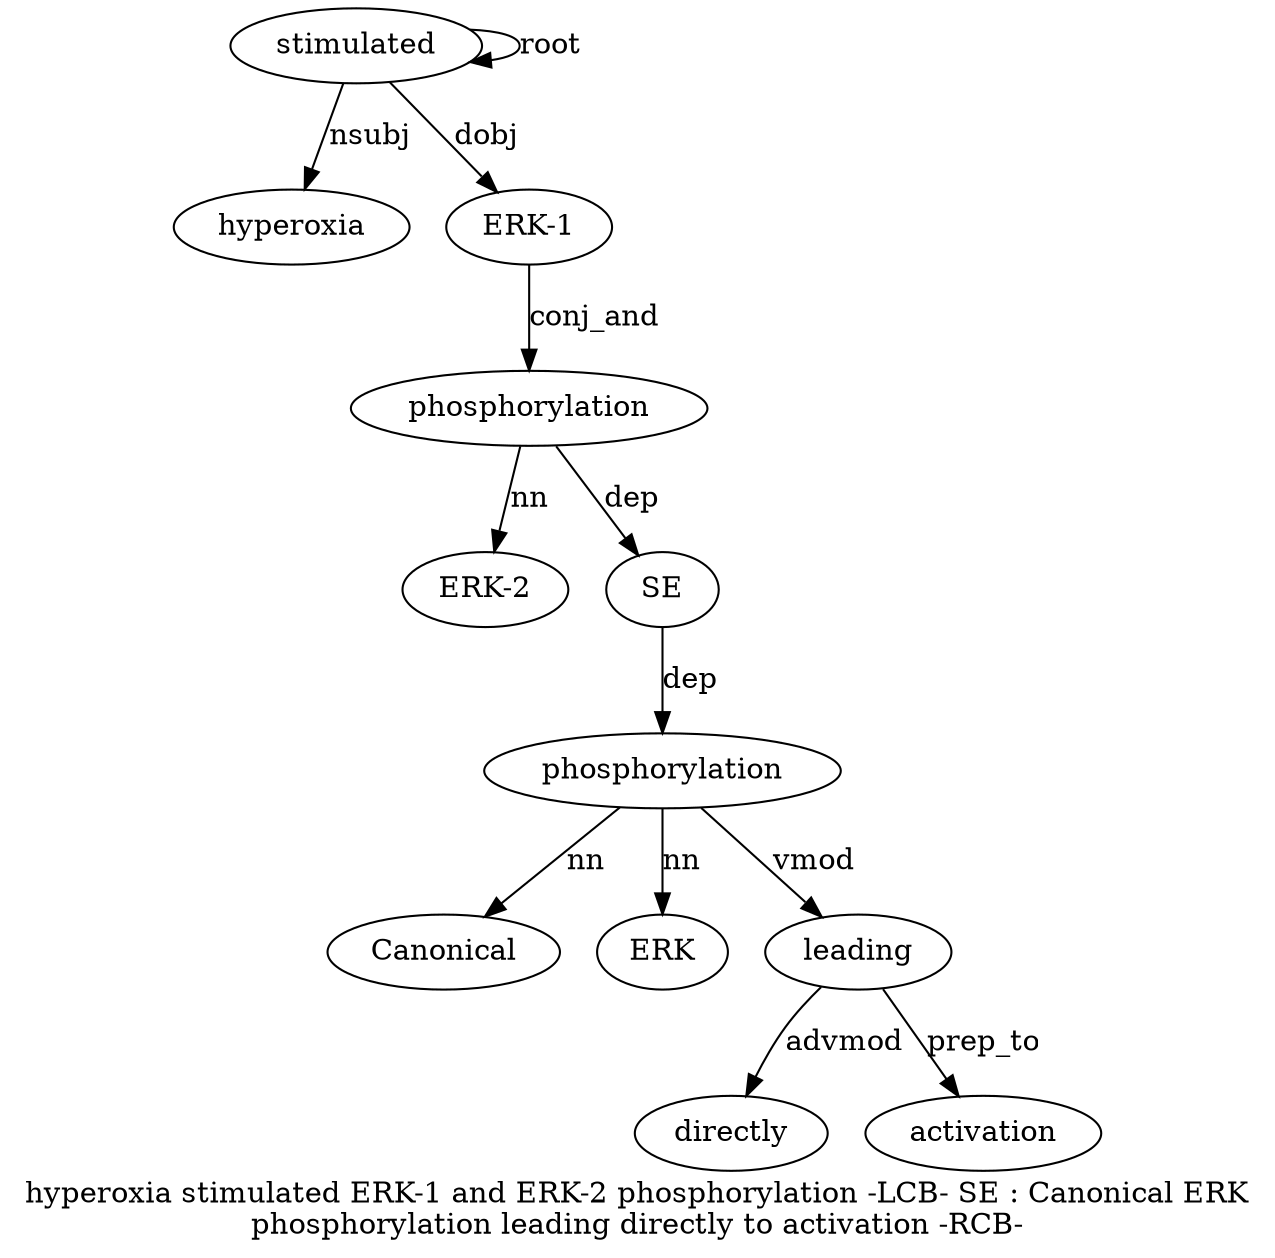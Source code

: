 digraph "hyperoxia stimulated ERK-1 and ERK-2 phosphorylation -LCB- SE : Canonical ERK phosphorylation leading directly to activation -RCB-" {
label="hyperoxia stimulated ERK-1 and ERK-2 phosphorylation -LCB- SE : Canonical ERK
phosphorylation leading directly to activation -RCB-";
stimulated2 [style=filled, fillcolor=white, label=stimulated];
hyperoxia1 [style=filled, fillcolor=white, label=hyperoxia];
stimulated2 -> hyperoxia1  [label=nsubj];
stimulated2 -> stimulated2  [label=root];
"ERK-13" [style=filled, fillcolor=white, label="ERK-1"];
stimulated2 -> "ERK-13"  [label=dobj];
phosphorylation6 [style=filled, fillcolor=white, label=phosphorylation];
"ERK-25" [style=filled, fillcolor=white, label="ERK-2"];
phosphorylation6 -> "ERK-25"  [label=nn];
"ERK-13" -> phosphorylation6  [label=conj_and];
SE8 [style=filled, fillcolor=white, label=SE];
phosphorylation6 -> SE8  [label=dep];
phosphorylation12 [style=filled, fillcolor=white, label=phosphorylation];
Canonical10 [style=filled, fillcolor=white, label=Canonical];
phosphorylation12 -> Canonical10  [label=nn];
ERK11 [style=filled, fillcolor=white, label=ERK];
phosphorylation12 -> ERK11  [label=nn];
SE8 -> phosphorylation12  [label=dep];
leading13 [style=filled, fillcolor=white, label=leading];
phosphorylation12 -> leading13  [label=vmod];
directly14 [style=filled, fillcolor=white, label=directly];
leading13 -> directly14  [label=advmod];
activation16 [style=filled, fillcolor=white, label=activation];
leading13 -> activation16  [label=prep_to];
}

